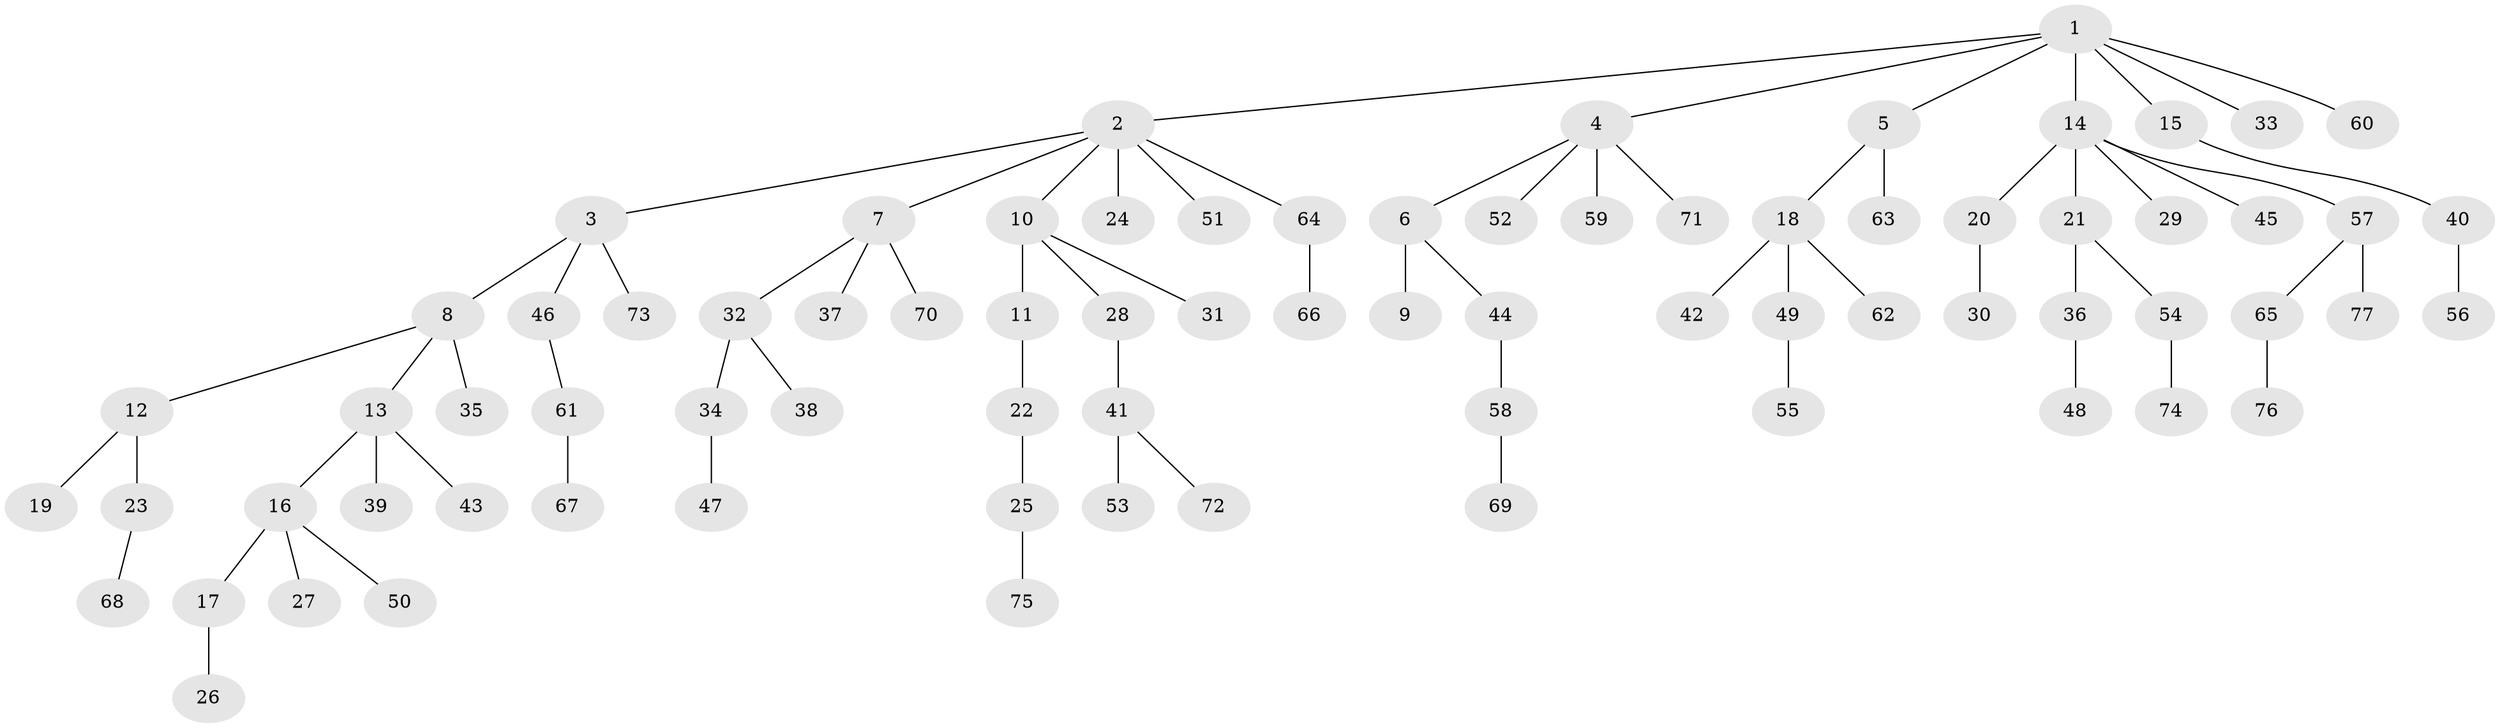 // Generated by graph-tools (version 1.1) at 2025/02/03/09/25 03:02:21]
// undirected, 77 vertices, 76 edges
graph export_dot {
graph [start="1"]
  node [color=gray90,style=filled];
  1;
  2;
  3;
  4;
  5;
  6;
  7;
  8;
  9;
  10;
  11;
  12;
  13;
  14;
  15;
  16;
  17;
  18;
  19;
  20;
  21;
  22;
  23;
  24;
  25;
  26;
  27;
  28;
  29;
  30;
  31;
  32;
  33;
  34;
  35;
  36;
  37;
  38;
  39;
  40;
  41;
  42;
  43;
  44;
  45;
  46;
  47;
  48;
  49;
  50;
  51;
  52;
  53;
  54;
  55;
  56;
  57;
  58;
  59;
  60;
  61;
  62;
  63;
  64;
  65;
  66;
  67;
  68;
  69;
  70;
  71;
  72;
  73;
  74;
  75;
  76;
  77;
  1 -- 2;
  1 -- 4;
  1 -- 5;
  1 -- 14;
  1 -- 15;
  1 -- 33;
  1 -- 60;
  2 -- 3;
  2 -- 7;
  2 -- 10;
  2 -- 24;
  2 -- 51;
  2 -- 64;
  3 -- 8;
  3 -- 46;
  3 -- 73;
  4 -- 6;
  4 -- 52;
  4 -- 59;
  4 -- 71;
  5 -- 18;
  5 -- 63;
  6 -- 9;
  6 -- 44;
  7 -- 32;
  7 -- 37;
  7 -- 70;
  8 -- 12;
  8 -- 13;
  8 -- 35;
  10 -- 11;
  10 -- 28;
  10 -- 31;
  11 -- 22;
  12 -- 19;
  12 -- 23;
  13 -- 16;
  13 -- 39;
  13 -- 43;
  14 -- 20;
  14 -- 21;
  14 -- 29;
  14 -- 45;
  14 -- 57;
  15 -- 40;
  16 -- 17;
  16 -- 27;
  16 -- 50;
  17 -- 26;
  18 -- 42;
  18 -- 49;
  18 -- 62;
  20 -- 30;
  21 -- 36;
  21 -- 54;
  22 -- 25;
  23 -- 68;
  25 -- 75;
  28 -- 41;
  32 -- 34;
  32 -- 38;
  34 -- 47;
  36 -- 48;
  40 -- 56;
  41 -- 53;
  41 -- 72;
  44 -- 58;
  46 -- 61;
  49 -- 55;
  54 -- 74;
  57 -- 65;
  57 -- 77;
  58 -- 69;
  61 -- 67;
  64 -- 66;
  65 -- 76;
}
